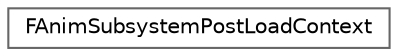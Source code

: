 digraph "Graphical Class Hierarchy"
{
 // INTERACTIVE_SVG=YES
 // LATEX_PDF_SIZE
  bgcolor="transparent";
  edge [fontname=Helvetica,fontsize=10,labelfontname=Helvetica,labelfontsize=10];
  node [fontname=Helvetica,fontsize=10,shape=box,height=0.2,width=0.4];
  rankdir="LR";
  Node0 [id="Node000000",label="FAnimSubsystemPostLoadContext",height=0.2,width=0.4,color="grey40", fillcolor="white", style="filled",URL="$d8/d8c/structFAnimSubsystemPostLoadContext.html",tooltip=" "];
}
